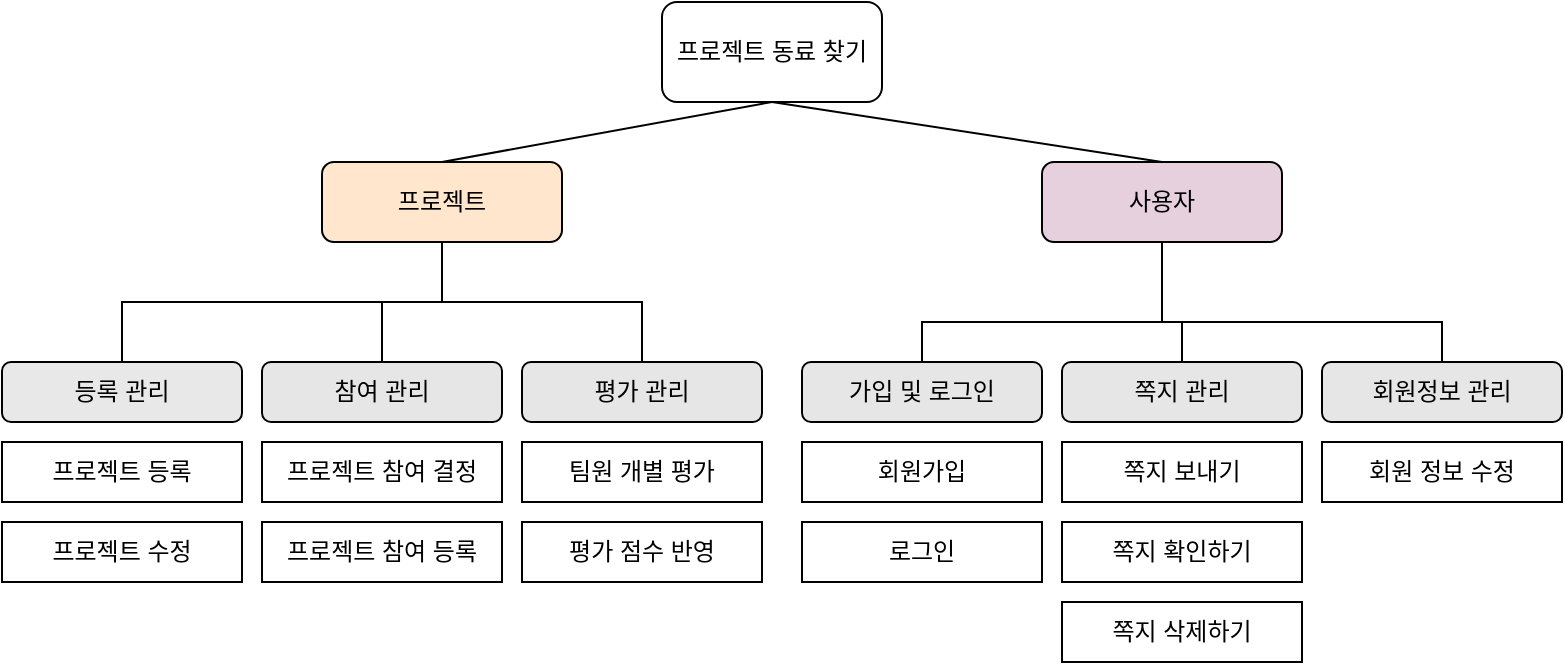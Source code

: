 <mxfile version="17.4.0" type="github">
  <diagram id="SY_wi4S1uPvTE3NK0lAD" name="Page-1">
    <mxGraphModel dx="1078" dy="447" grid="1" gridSize="10" guides="1" tooltips="1" connect="1" arrows="1" fold="1" page="1" pageScale="1" pageWidth="827" pageHeight="1169" math="0" shadow="0">
      <root>
        <mxCell id="0" />
        <mxCell id="1" parent="0" />
        <mxCell id="Z9uukDXFbX19mTIOp37--1" value="프로젝트 동료 찾기" style="rounded=1;whiteSpace=wrap;html=1;" vertex="1" parent="1">
          <mxGeometry x="350" y="90" width="110" height="50" as="geometry" />
        </mxCell>
        <mxCell id="Z9uukDXFbX19mTIOp37--2" value="프로젝트" style="rounded=1;whiteSpace=wrap;html=1;fillColor=#FFE6CC;" vertex="1" parent="1">
          <mxGeometry x="180" y="170" width="120" height="40" as="geometry" />
        </mxCell>
        <mxCell id="Z9uukDXFbX19mTIOp37--3" value="사용자" style="rounded=1;whiteSpace=wrap;html=1;fillColor=#E6D0DE;" vertex="1" parent="1">
          <mxGeometry x="540" y="170" width="120" height="40" as="geometry" />
        </mxCell>
        <mxCell id="Z9uukDXFbX19mTIOp37--4" value="등록 관리" style="rounded=1;whiteSpace=wrap;html=1;fillColor=#E8E8E8;" vertex="1" parent="1">
          <mxGeometry x="20" y="270" width="120" height="30" as="geometry" />
        </mxCell>
        <mxCell id="Z9uukDXFbX19mTIOp37--5" value="참여 관리" style="rounded=1;whiteSpace=wrap;html=1;fillColor=#E6E6E6;" vertex="1" parent="1">
          <mxGeometry x="150" y="270" width="120" height="30" as="geometry" />
        </mxCell>
        <mxCell id="Z9uukDXFbX19mTIOp37--6" value="평가 관리" style="rounded=1;whiteSpace=wrap;html=1;fillColor=#E6E6E6;" vertex="1" parent="1">
          <mxGeometry x="280" y="270" width="120" height="30" as="geometry" />
        </mxCell>
        <mxCell id="Z9uukDXFbX19mTIOp37--7" value="가입 및 로그인" style="rounded=1;whiteSpace=wrap;html=1;fillColor=#E6E6E6;" vertex="1" parent="1">
          <mxGeometry x="420" y="270" width="120" height="30" as="geometry" />
        </mxCell>
        <mxCell id="Z9uukDXFbX19mTIOp37--8" value="쪽지 관리" style="rounded=1;whiteSpace=wrap;html=1;fillColor=#E6E6E6;" vertex="1" parent="1">
          <mxGeometry x="550" y="270" width="120" height="30" as="geometry" />
        </mxCell>
        <mxCell id="Z9uukDXFbX19mTIOp37--9" value="회원정보 관리" style="rounded=1;whiteSpace=wrap;html=1;fillColor=#E6E6E6;" vertex="1" parent="1">
          <mxGeometry x="680" y="270" width="120" height="30" as="geometry" />
        </mxCell>
        <mxCell id="Z9uukDXFbX19mTIOp37--11" value="프로젝트 등록" style="rounded=0;whiteSpace=wrap;html=1;" vertex="1" parent="1">
          <mxGeometry x="20" y="310" width="120" height="30" as="geometry" />
        </mxCell>
        <mxCell id="Z9uukDXFbX19mTIOp37--12" value="프로젝트 수정" style="rounded=0;whiteSpace=wrap;html=1;" vertex="1" parent="1">
          <mxGeometry x="20" y="350" width="120" height="30" as="geometry" />
        </mxCell>
        <mxCell id="Z9uukDXFbX19mTIOp37--13" value="프로젝트 참여 결정" style="rounded=0;whiteSpace=wrap;html=1;" vertex="1" parent="1">
          <mxGeometry x="150" y="310" width="120" height="30" as="geometry" />
        </mxCell>
        <mxCell id="Z9uukDXFbX19mTIOp37--14" value="프로젝트 참여 등록" style="rounded=0;whiteSpace=wrap;html=1;" vertex="1" parent="1">
          <mxGeometry x="150" y="350" width="120" height="30" as="geometry" />
        </mxCell>
        <mxCell id="Z9uukDXFbX19mTIOp37--15" value="팀원 개별 평가" style="rounded=0;whiteSpace=wrap;html=1;" vertex="1" parent="1">
          <mxGeometry x="280" y="310" width="120" height="30" as="geometry" />
        </mxCell>
        <mxCell id="Z9uukDXFbX19mTIOp37--16" value="회원가입" style="rounded=0;whiteSpace=wrap;html=1;" vertex="1" parent="1">
          <mxGeometry x="420" y="310" width="120" height="30" as="geometry" />
        </mxCell>
        <mxCell id="Z9uukDXFbX19mTIOp37--17" value="로그인" style="rounded=0;whiteSpace=wrap;html=1;" vertex="1" parent="1">
          <mxGeometry x="420" y="350" width="120" height="30" as="geometry" />
        </mxCell>
        <mxCell id="Z9uukDXFbX19mTIOp37--18" value="쪽지 보내기" style="rounded=0;whiteSpace=wrap;html=1;" vertex="1" parent="1">
          <mxGeometry x="550" y="310" width="120" height="30" as="geometry" />
        </mxCell>
        <mxCell id="Z9uukDXFbX19mTIOp37--19" value="쪽지 확인하기" style="rounded=0;whiteSpace=wrap;html=1;" vertex="1" parent="1">
          <mxGeometry x="550" y="350" width="120" height="30" as="geometry" />
        </mxCell>
        <mxCell id="Z9uukDXFbX19mTIOp37--20" value="쪽지 삭제하기" style="rounded=0;whiteSpace=wrap;html=1;" vertex="1" parent="1">
          <mxGeometry x="550" y="390" width="120" height="30" as="geometry" />
        </mxCell>
        <mxCell id="Z9uukDXFbX19mTIOp37--21" value="회원 정보 수정" style="rounded=0;whiteSpace=wrap;html=1;" vertex="1" parent="1">
          <mxGeometry x="680" y="310" width="120" height="30" as="geometry" />
        </mxCell>
        <mxCell id="Z9uukDXFbX19mTIOp37--22" value="평가 점수 반영" style="rounded=0;whiteSpace=wrap;html=1;" vertex="1" parent="1">
          <mxGeometry x="280" y="350" width="120" height="30" as="geometry" />
        </mxCell>
        <mxCell id="Z9uukDXFbX19mTIOp37--23" value="" style="endArrow=none;html=1;rounded=0;entryX=0.5;entryY=1;entryDx=0;entryDy=0;exitX=0.5;exitY=0;exitDx=0;exitDy=0;" edge="1" parent="1" source="Z9uukDXFbX19mTIOp37--2" target="Z9uukDXFbX19mTIOp37--1">
          <mxGeometry width="50" height="50" relative="1" as="geometry">
            <mxPoint x="250" y="160" as="sourcePoint" />
            <mxPoint x="300" y="110" as="targetPoint" />
          </mxGeometry>
        </mxCell>
        <mxCell id="Z9uukDXFbX19mTIOp37--24" value="" style="endArrow=none;html=1;rounded=0;entryX=0.5;entryY=1;entryDx=0;entryDy=0;exitX=0.5;exitY=0;exitDx=0;exitDy=0;" edge="1" parent="1" source="Z9uukDXFbX19mTIOp37--3" target="Z9uukDXFbX19mTIOp37--1">
          <mxGeometry width="50" height="50" relative="1" as="geometry">
            <mxPoint x="440" y="210" as="sourcePoint" />
            <mxPoint x="490" y="160" as="targetPoint" />
          </mxGeometry>
        </mxCell>
        <mxCell id="Z9uukDXFbX19mTIOp37--25" value="" style="endArrow=none;html=1;rounded=0;entryX=0.5;entryY=1;entryDx=0;entryDy=0;exitX=0.5;exitY=0;exitDx=0;exitDy=0;" edge="1" parent="1" source="Z9uukDXFbX19mTIOp37--4" target="Z9uukDXFbX19mTIOp37--2">
          <mxGeometry width="50" height="50" relative="1" as="geometry">
            <mxPoint x="100" y="480" as="sourcePoint" />
            <mxPoint x="150" y="430" as="targetPoint" />
            <Array as="points">
              <mxPoint x="80" y="240" />
              <mxPoint x="240" y="240" />
            </Array>
          </mxGeometry>
        </mxCell>
        <mxCell id="Z9uukDXFbX19mTIOp37--26" value="" style="endArrow=none;html=1;rounded=0;entryX=0.5;entryY=1;entryDx=0;entryDy=0;exitX=0.5;exitY=0;exitDx=0;exitDy=0;" edge="1" parent="1" source="Z9uukDXFbX19mTIOp37--5" target="Z9uukDXFbX19mTIOp37--2">
          <mxGeometry width="50" height="50" relative="1" as="geometry">
            <mxPoint x="390" y="310" as="sourcePoint" />
            <mxPoint x="440" y="260" as="targetPoint" />
            <Array as="points">
              <mxPoint x="210" y="240" />
              <mxPoint x="240" y="240" />
            </Array>
          </mxGeometry>
        </mxCell>
        <mxCell id="Z9uukDXFbX19mTIOp37--27" value="" style="endArrow=none;html=1;rounded=0;entryX=0.5;entryY=1;entryDx=0;entryDy=0;exitX=0.5;exitY=0;exitDx=0;exitDy=0;" edge="1" parent="1" source="Z9uukDXFbX19mTIOp37--6" target="Z9uukDXFbX19mTIOp37--2">
          <mxGeometry width="50" height="50" relative="1" as="geometry">
            <mxPoint x="390" y="310" as="sourcePoint" />
            <mxPoint x="440" y="260" as="targetPoint" />
            <Array as="points">
              <mxPoint x="340" y="240" />
              <mxPoint x="240" y="240" />
            </Array>
          </mxGeometry>
        </mxCell>
        <mxCell id="Z9uukDXFbX19mTIOp37--28" value="" style="endArrow=none;html=1;rounded=0;entryX=0.5;entryY=1;entryDx=0;entryDy=0;exitX=0.5;exitY=0;exitDx=0;exitDy=0;" edge="1" parent="1" source="Z9uukDXFbX19mTIOp37--7" target="Z9uukDXFbX19mTIOp37--3">
          <mxGeometry width="50" height="50" relative="1" as="geometry">
            <mxPoint x="300" y="480" as="sourcePoint" />
            <mxPoint x="350" y="430" as="targetPoint" />
            <Array as="points">
              <mxPoint x="480" y="250" />
              <mxPoint x="600" y="250" />
            </Array>
          </mxGeometry>
        </mxCell>
        <mxCell id="Z9uukDXFbX19mTIOp37--29" value="" style="endArrow=none;html=1;rounded=0;entryX=0.5;entryY=1;entryDx=0;entryDy=0;exitX=0.5;exitY=0;exitDx=0;exitDy=0;" edge="1" parent="1" source="Z9uukDXFbX19mTIOp37--8" target="Z9uukDXFbX19mTIOp37--3">
          <mxGeometry width="50" height="50" relative="1" as="geometry">
            <mxPoint x="280" y="540" as="sourcePoint" />
            <mxPoint x="330" y="490" as="targetPoint" />
            <Array as="points">
              <mxPoint x="610" y="250" />
              <mxPoint x="600" y="250" />
            </Array>
          </mxGeometry>
        </mxCell>
        <mxCell id="Z9uukDXFbX19mTIOp37--30" value="" style="endArrow=none;html=1;rounded=0;entryX=0.5;entryY=1;entryDx=0;entryDy=0;exitX=0.5;exitY=0;exitDx=0;exitDy=0;" edge="1" parent="1" source="Z9uukDXFbX19mTIOp37--9" target="Z9uukDXFbX19mTIOp37--3">
          <mxGeometry width="50" height="50" relative="1" as="geometry">
            <mxPoint x="770" y="230" as="sourcePoint" />
            <mxPoint x="820" y="180" as="targetPoint" />
            <Array as="points">
              <mxPoint x="740" y="250" />
              <mxPoint x="600" y="250" />
            </Array>
          </mxGeometry>
        </mxCell>
      </root>
    </mxGraphModel>
  </diagram>
</mxfile>
